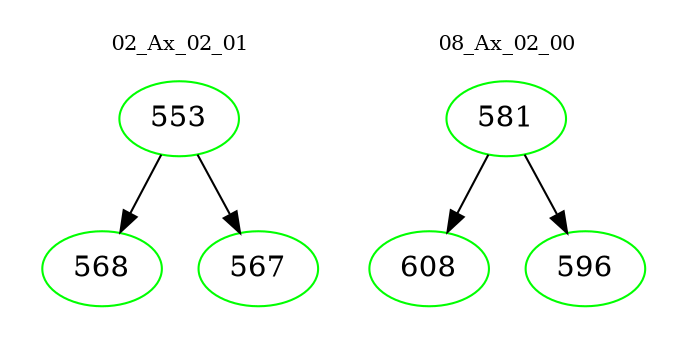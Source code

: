 digraph{
subgraph cluster_0 {
color = white
label = "02_Ax_02_01";
fontsize=10;
T0_553 [label="553", color="green"]
T0_553 -> T0_568 [color="black"]
T0_568 [label="568", color="green"]
T0_553 -> T0_567 [color="black"]
T0_567 [label="567", color="green"]
}
subgraph cluster_1 {
color = white
label = "08_Ax_02_00";
fontsize=10;
T1_581 [label="581", color="green"]
T1_581 -> T1_608 [color="black"]
T1_608 [label="608", color="green"]
T1_581 -> T1_596 [color="black"]
T1_596 [label="596", color="green"]
}
}

